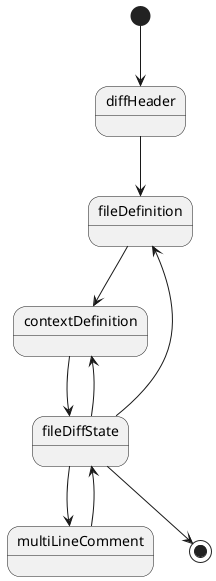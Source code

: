@startuml
[*] --> diffHeader
diffHeader --> fileDefinition
fileDefinition --> contextDefinition
contextDefinition --> fileDiffState
fileDiffState --> multiLineComment
multiLineComment --> fileDiffState
fileDiffState -->contextDefinition
fileDiffState -->fileDefinition
fileDiffState --> [*]


@enduml